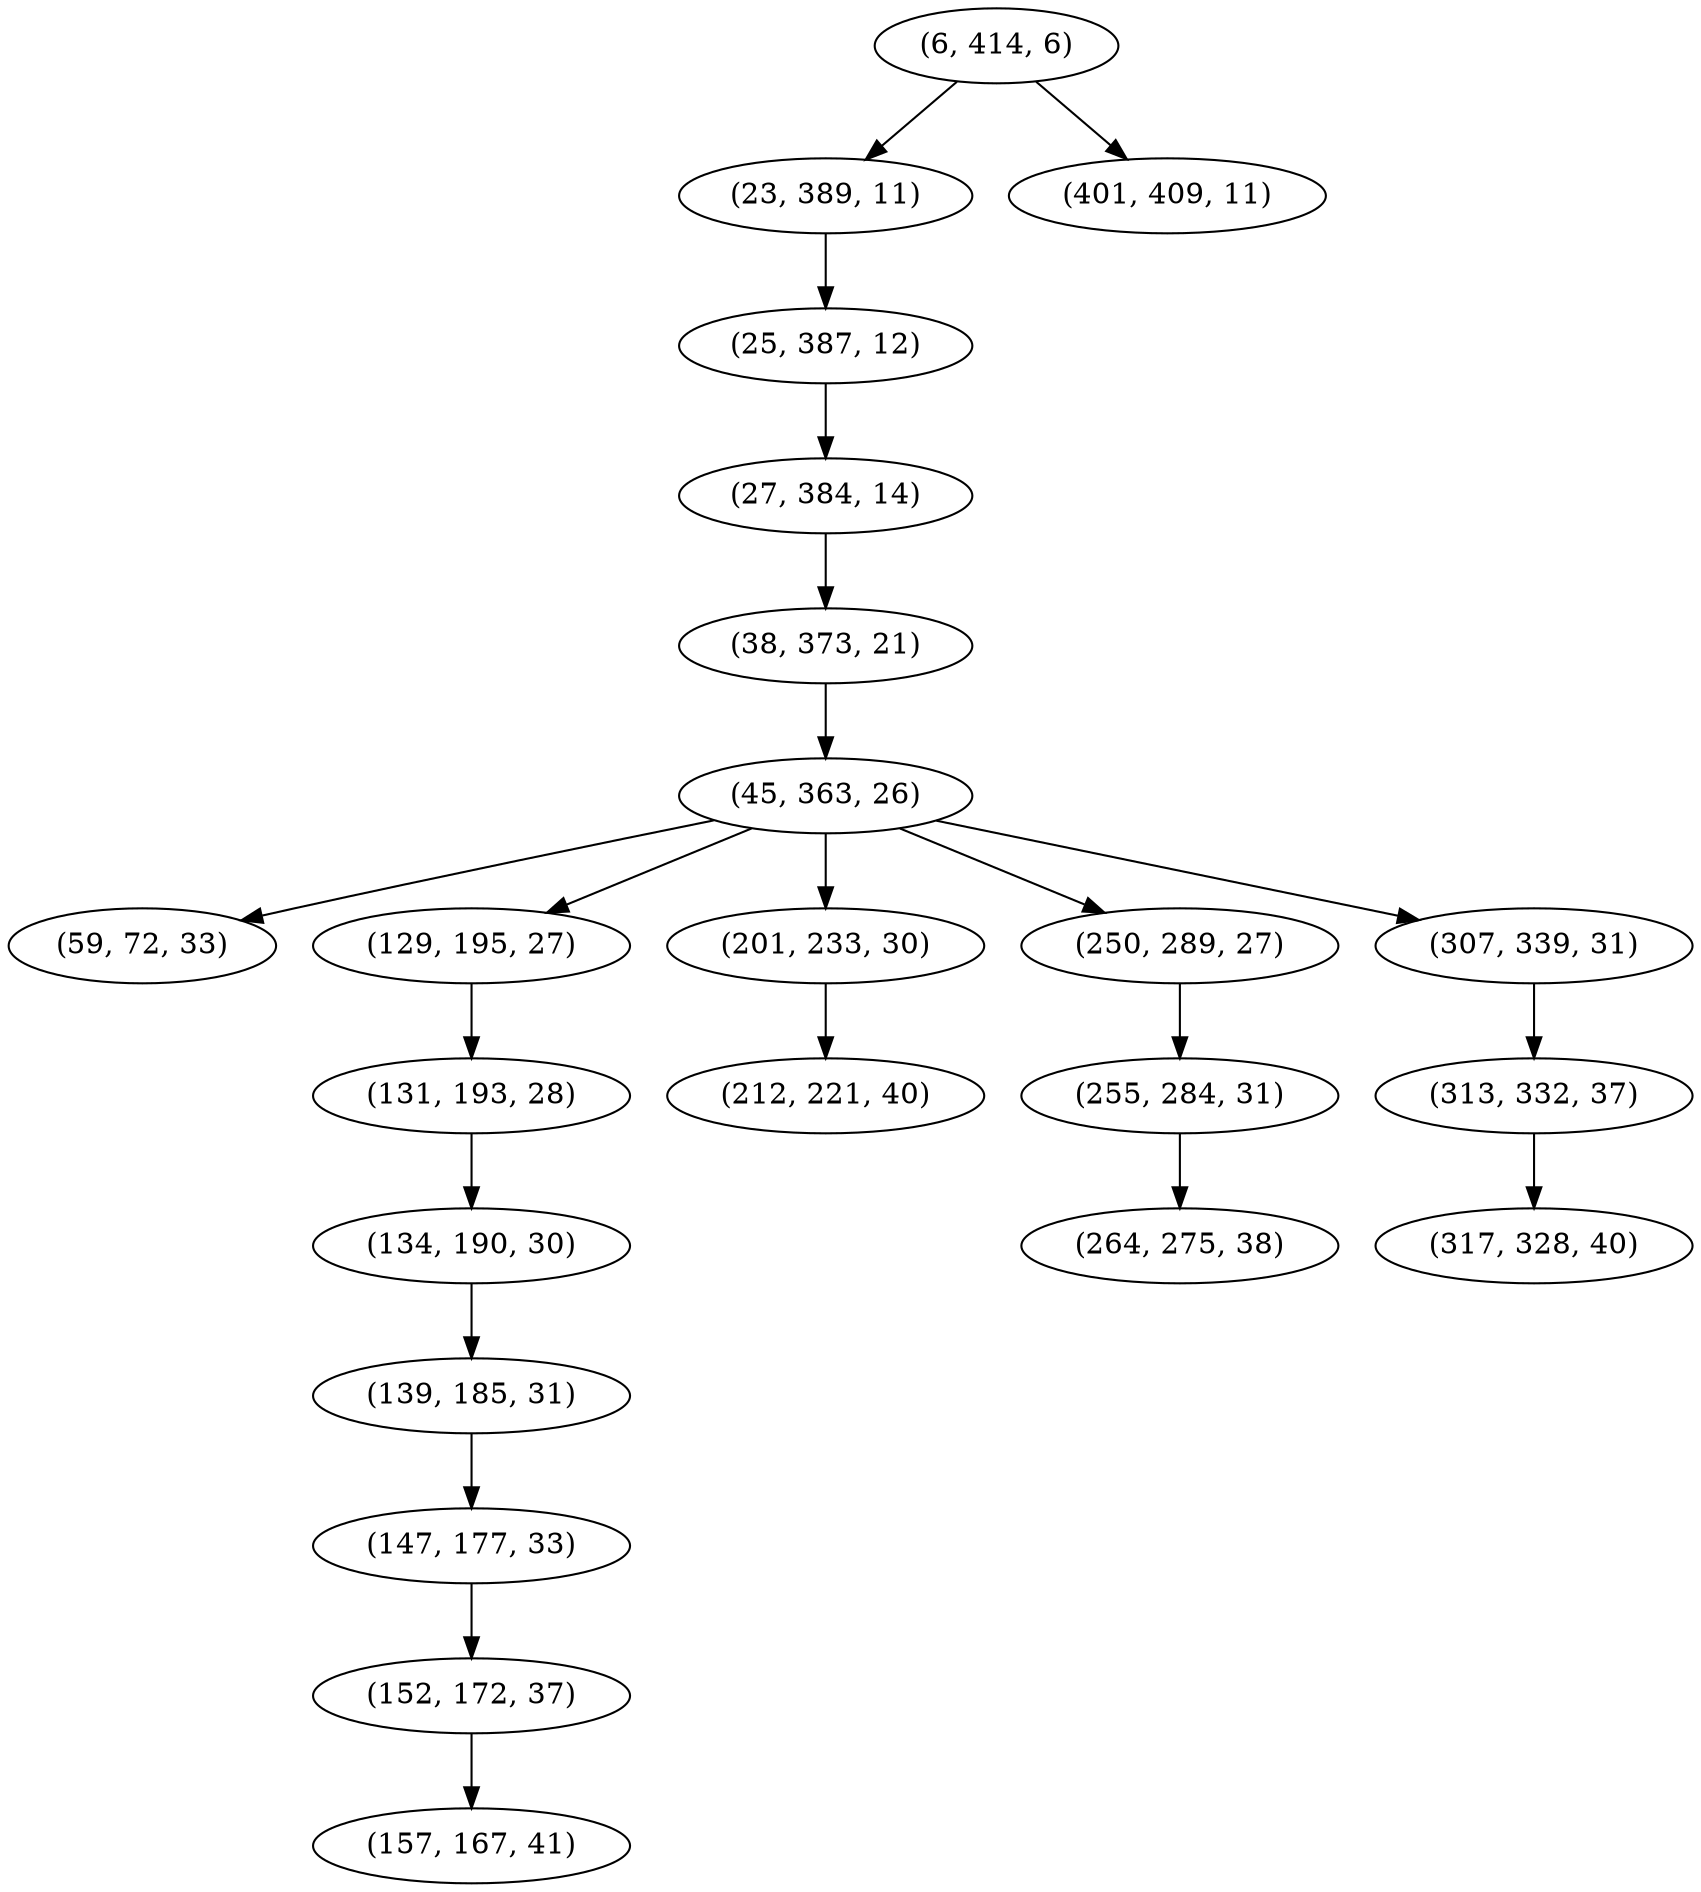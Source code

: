digraph tree {
    "(6, 414, 6)";
    "(23, 389, 11)";
    "(25, 387, 12)";
    "(27, 384, 14)";
    "(38, 373, 21)";
    "(45, 363, 26)";
    "(59, 72, 33)";
    "(129, 195, 27)";
    "(131, 193, 28)";
    "(134, 190, 30)";
    "(139, 185, 31)";
    "(147, 177, 33)";
    "(152, 172, 37)";
    "(157, 167, 41)";
    "(201, 233, 30)";
    "(212, 221, 40)";
    "(250, 289, 27)";
    "(255, 284, 31)";
    "(264, 275, 38)";
    "(307, 339, 31)";
    "(313, 332, 37)";
    "(317, 328, 40)";
    "(401, 409, 11)";
    "(6, 414, 6)" -> "(23, 389, 11)";
    "(6, 414, 6)" -> "(401, 409, 11)";
    "(23, 389, 11)" -> "(25, 387, 12)";
    "(25, 387, 12)" -> "(27, 384, 14)";
    "(27, 384, 14)" -> "(38, 373, 21)";
    "(38, 373, 21)" -> "(45, 363, 26)";
    "(45, 363, 26)" -> "(59, 72, 33)";
    "(45, 363, 26)" -> "(129, 195, 27)";
    "(45, 363, 26)" -> "(201, 233, 30)";
    "(45, 363, 26)" -> "(250, 289, 27)";
    "(45, 363, 26)" -> "(307, 339, 31)";
    "(129, 195, 27)" -> "(131, 193, 28)";
    "(131, 193, 28)" -> "(134, 190, 30)";
    "(134, 190, 30)" -> "(139, 185, 31)";
    "(139, 185, 31)" -> "(147, 177, 33)";
    "(147, 177, 33)" -> "(152, 172, 37)";
    "(152, 172, 37)" -> "(157, 167, 41)";
    "(201, 233, 30)" -> "(212, 221, 40)";
    "(250, 289, 27)" -> "(255, 284, 31)";
    "(255, 284, 31)" -> "(264, 275, 38)";
    "(307, 339, 31)" -> "(313, 332, 37)";
    "(313, 332, 37)" -> "(317, 328, 40)";
}
